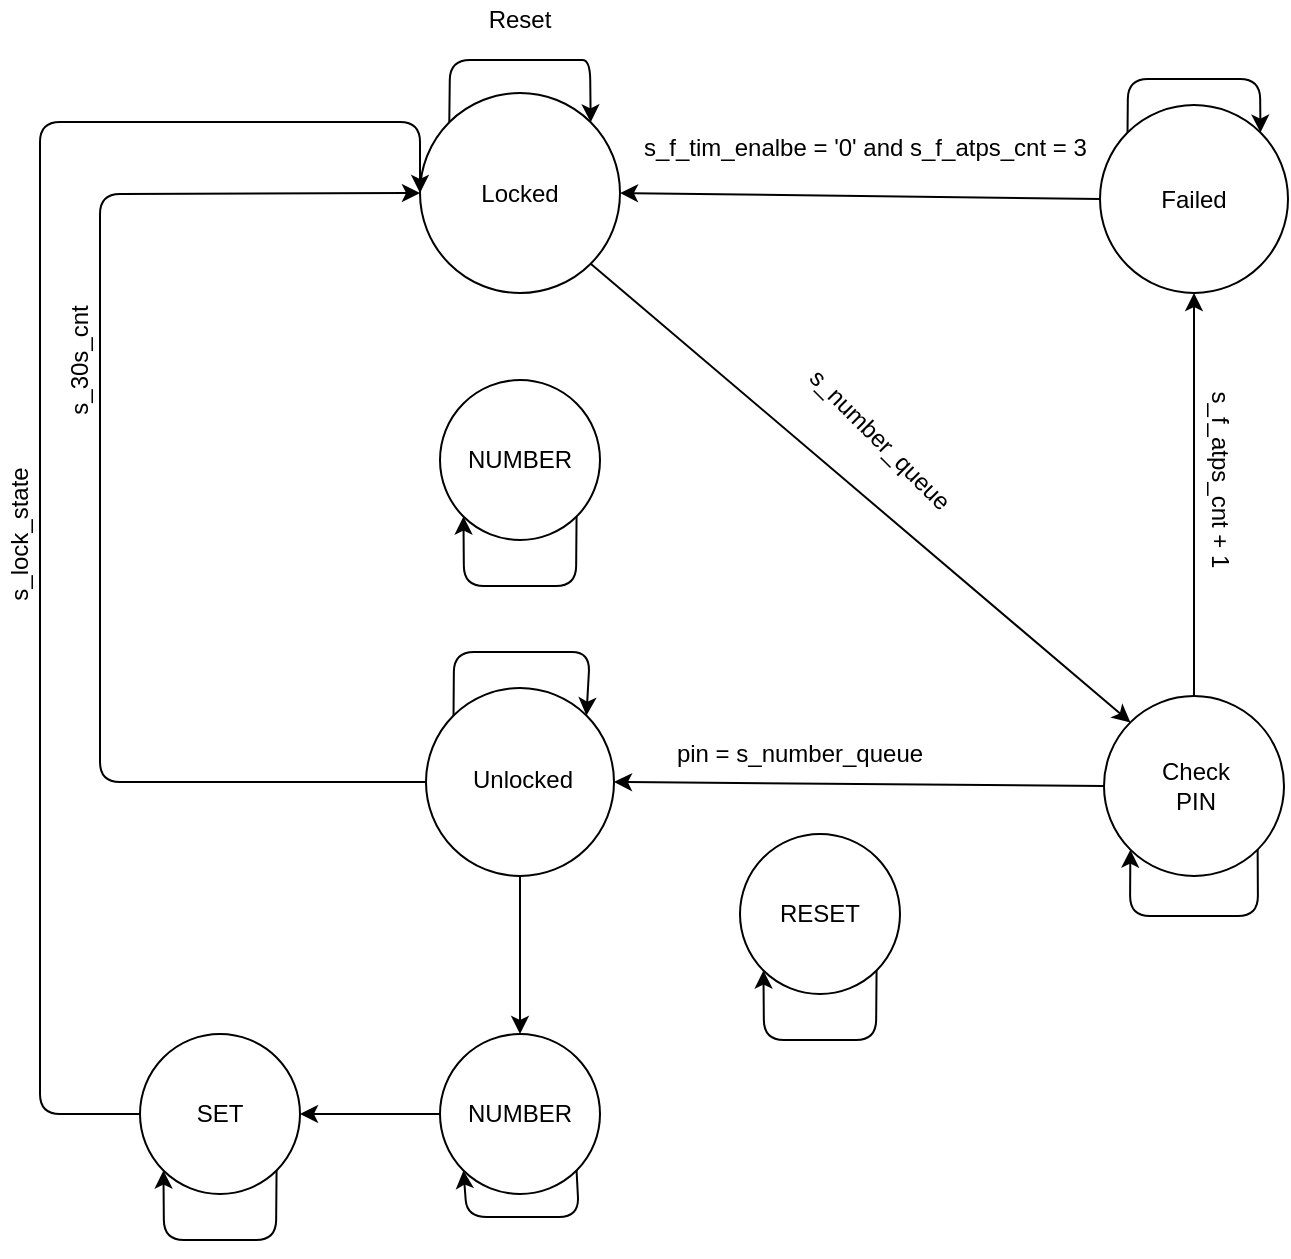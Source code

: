 <mxfile version="14.6.6" type="device"><diagram id="kTqdRTroyTLqYMhmo1hW" name="Page-1"><mxGraphModel dx="1038" dy="548" grid="1" gridSize="10" guides="1" tooltips="1" connect="1" arrows="1" fold="1" page="1" pageScale="1" pageWidth="1169" pageHeight="1654" math="0" shadow="0"><root><mxCell id="0"/><mxCell id="1" parent="0"/><mxCell id="WSciG-yNPP02pzn8_A1z-2" value="" style="ellipse;whiteSpace=wrap;html=1;aspect=fixed;" parent="1" vertex="1"><mxGeometry x="340" y="76.5" width="100" height="100" as="geometry"/></mxCell><mxCell id="WSciG-yNPP02pzn8_A1z-3" value="Locked" style="text;html=1;strokeColor=none;fillColor=none;align=center;verticalAlign=middle;whiteSpace=wrap;rounded=0;" parent="1" vertex="1"><mxGeometry x="370" y="116.5" width="40" height="20" as="geometry"/></mxCell><mxCell id="WSciG-yNPP02pzn8_A1z-4" value="" style="ellipse;whiteSpace=wrap;html=1;aspect=fixed;" parent="1" vertex="1"><mxGeometry x="680" y="82.5" width="94" height="94" as="geometry"/></mxCell><mxCell id="WSciG-yNPP02pzn8_A1z-5" value="Failed" style="text;html=1;strokeColor=none;fillColor=none;align=center;verticalAlign=middle;whiteSpace=wrap;rounded=0;" parent="1" vertex="1"><mxGeometry x="707" y="119.5" width="40" height="20" as="geometry"/></mxCell><mxCell id="WSciG-yNPP02pzn8_A1z-6" value="" style="endArrow=classic;html=1;exitX=0;exitY=0;exitDx=0;exitDy=0;entryX=1;entryY=0;entryDx=0;entryDy=0;" parent="1" source="WSciG-yNPP02pzn8_A1z-2" target="WSciG-yNPP02pzn8_A1z-2" edge="1"><mxGeometry width="50" height="50" relative="1" as="geometry"><mxPoint x="396" y="380" as="sourcePoint"/><mxPoint x="446" y="330" as="targetPoint"/><Array as="points"><mxPoint x="355" y="60"/><mxPoint x="382" y="60"/><mxPoint x="410" y="60"/><mxPoint x="425" y="60"/></Array></mxGeometry></mxCell><mxCell id="YlftoTcmeY7BMVmUVoqY-3" style="edgeStyle=orthogonalEdgeStyle;rounded=0;orthogonalLoop=1;jettySize=auto;html=1;exitX=0.5;exitY=0;exitDx=0;exitDy=0;entryX=0.5;entryY=1;entryDx=0;entryDy=0;" edge="1" parent="1" source="WSciG-yNPP02pzn8_A1z-8" target="WSciG-yNPP02pzn8_A1z-4"><mxGeometry relative="1" as="geometry"/></mxCell><mxCell id="WSciG-yNPP02pzn8_A1z-8" value="" style="ellipse;whiteSpace=wrap;html=1;aspect=fixed;" parent="1" vertex="1"><mxGeometry x="682" y="378" width="90" height="90" as="geometry"/></mxCell><mxCell id="WSciG-yNPP02pzn8_A1z-9" value="Check PIN" style="text;html=1;strokeColor=none;fillColor=none;align=center;verticalAlign=middle;whiteSpace=wrap;rounded=0;" parent="1" vertex="1"><mxGeometry x="708" y="413" width="40" height="20" as="geometry"/></mxCell><mxCell id="YlftoTcmeY7BMVmUVoqY-20" style="edgeStyle=orthogonalEdgeStyle;rounded=0;orthogonalLoop=1;jettySize=auto;html=1;exitX=0.5;exitY=1;exitDx=0;exitDy=0;entryX=0.5;entryY=0;entryDx=0;entryDy=0;" edge="1" parent="1" source="WSciG-yNPP02pzn8_A1z-12" target="YlftoTcmeY7BMVmUVoqY-7"><mxGeometry relative="1" as="geometry"/></mxCell><mxCell id="WSciG-yNPP02pzn8_A1z-12" value="" style="ellipse;whiteSpace=wrap;html=1;aspect=fixed;" parent="1" vertex="1"><mxGeometry x="343" y="374" width="94" height="94" as="geometry"/></mxCell><mxCell id="WSciG-yNPP02pzn8_A1z-13" value="Unlocked" style="text;html=1;strokeColor=none;fillColor=none;align=center;verticalAlign=middle;whiteSpace=wrap;rounded=0;" parent="1" vertex="1"><mxGeometry x="370" y="413" width="43" height="13" as="geometry"/></mxCell><mxCell id="WSciG-yNPP02pzn8_A1z-18" value="" style="endArrow=classic;html=1;exitX=0;exitY=0;exitDx=0;exitDy=0;entryX=1;entryY=0;entryDx=0;entryDy=0;" parent="1" source="WSciG-yNPP02pzn8_A1z-4" target="WSciG-yNPP02pzn8_A1z-4" edge="1"><mxGeometry width="50" height="50" relative="1" as="geometry"><mxPoint x="687" y="49.5" as="sourcePoint"/><mxPoint x="737" y="-0.5" as="targetPoint"/><Array as="points"><mxPoint x="694" y="69.5"/><mxPoint x="727" y="69.5"/><mxPoint x="760" y="69.5"/></Array></mxGeometry></mxCell><mxCell id="WSciG-yNPP02pzn8_A1z-19" value="" style="endArrow=classic;html=1;exitX=0;exitY=0;exitDx=0;exitDy=0;entryX=1;entryY=0;entryDx=0;entryDy=0;" parent="1" source="WSciG-yNPP02pzn8_A1z-12" target="WSciG-yNPP02pzn8_A1z-12" edge="1"><mxGeometry width="50" height="50" relative="1" as="geometry"><mxPoint x="197" y="176" as="sourcePoint"/><mxPoint x="247" y="126" as="targetPoint"/><Array as="points"><mxPoint x="357" y="356"/><mxPoint x="397" y="356"/><mxPoint x="425" y="356"/></Array></mxGeometry></mxCell><mxCell id="WSciG-yNPP02pzn8_A1z-20" value="" style="endArrow=classic;html=1;entryX=1;entryY=0.5;entryDx=0;entryDy=0;exitX=0;exitY=0.5;exitDx=0;exitDy=0;" parent="1" source="WSciG-yNPP02pzn8_A1z-8" target="WSciG-yNPP02pzn8_A1z-12" edge="1"><mxGeometry width="50" height="50" relative="1" as="geometry"><mxPoint x="504" y="510" as="sourcePoint"/><mxPoint x="554" y="460" as="targetPoint"/></mxGeometry></mxCell><mxCell id="WSciG-yNPP02pzn8_A1z-21" value="pin = s_number_queue" style="text;html=1;strokeColor=none;fillColor=none;align=center;verticalAlign=middle;whiteSpace=wrap;rounded=0;" parent="1" vertex="1"><mxGeometry x="450" y="397" width="160" height="20" as="geometry"/></mxCell><mxCell id="WSciG-yNPP02pzn8_A1z-23" value="s_f_atps_cnt + 1" style="text;html=1;strokeColor=none;fillColor=none;align=center;verticalAlign=middle;whiteSpace=wrap;rounded=0;rotation=90;" parent="1" vertex="1"><mxGeometry x="690" y="260" width="100" height="20" as="geometry"/></mxCell><mxCell id="WSciG-yNPP02pzn8_A1z-26" value="" style="endArrow=classic;html=1;exitX=1;exitY=1;exitDx=0;exitDy=0;entryX=0;entryY=1;entryDx=0;entryDy=0;" parent="1" source="WSciG-yNPP02pzn8_A1z-8" target="WSciG-yNPP02pzn8_A1z-8" edge="1"><mxGeometry width="50" height="50" relative="1" as="geometry"><mxPoint x="548" y="438" as="sourcePoint"/><mxPoint x="598" y="388" as="targetPoint"/><Array as="points"><mxPoint x="759" y="488"/><mxPoint x="727" y="488"/><mxPoint x="695" y="488"/></Array></mxGeometry></mxCell><mxCell id="WSciG-yNPP02pzn8_A1z-30" value="" style="endArrow=classic;html=1;exitX=1;exitY=1;exitDx=0;exitDy=0;entryX=0;entryY=0;entryDx=0;entryDy=0;" parent="1" source="WSciG-yNPP02pzn8_A1z-2" target="WSciG-yNPP02pzn8_A1z-8" edge="1"><mxGeometry width="50" height="50" relative="1" as="geometry"><mxPoint x="400" y="350" as="sourcePoint"/><mxPoint x="480" y="190" as="targetPoint"/></mxGeometry></mxCell><mxCell id="WSciG-yNPP02pzn8_A1z-31" value="" style="endArrow=classic;html=1;entryX=1;entryY=0.5;entryDx=0;entryDy=0;exitX=0;exitY=0.5;exitDx=0;exitDy=0;" parent="1" source="WSciG-yNPP02pzn8_A1z-4" target="WSciG-yNPP02pzn8_A1z-2" edge="1"><mxGeometry width="50" height="50" relative="1" as="geometry"><mxPoint x="380" y="310" as="sourcePoint"/><mxPoint x="430" y="260" as="targetPoint"/></mxGeometry></mxCell><mxCell id="WSciG-yNPP02pzn8_A1z-32" value="" style="endArrow=classic;html=1;exitX=0;exitY=0.5;exitDx=0;exitDy=0;entryX=0;entryY=0.5;entryDx=0;entryDy=0;" parent="1" source="WSciG-yNPP02pzn8_A1z-12" target="WSciG-yNPP02pzn8_A1z-2" edge="1"><mxGeometry width="50" height="50" relative="1" as="geometry"><mxPoint x="350" y="260" as="sourcePoint"/><mxPoint x="200" y="120" as="targetPoint"/><Array as="points"><mxPoint x="180" y="421"/><mxPoint x="180" y="370"/><mxPoint x="180" y="335"/><mxPoint x="180" y="127"/></Array></mxGeometry></mxCell><mxCell id="WSciG-yNPP02pzn8_A1z-33" value="s_number_queue" style="text;html=1;strokeColor=none;fillColor=none;align=center;verticalAlign=middle;whiteSpace=wrap;rounded=0;rotation=45;" parent="1" vertex="1"><mxGeometry x="550" y="240" width="40" height="20" as="geometry"/></mxCell><mxCell id="WSciG-yNPP02pzn8_A1z-36" value="Reset" style="text;html=1;strokeColor=none;fillColor=none;align=center;verticalAlign=middle;whiteSpace=wrap;rounded=0;" parent="1" vertex="1"><mxGeometry x="370" y="30" width="40" height="20" as="geometry"/></mxCell><mxCell id="WSciG-yNPP02pzn8_A1z-38" value="s_30s_cnt" style="text;html=1;strokeColor=none;fillColor=none;align=center;verticalAlign=middle;whiteSpace=wrap;rounded=0;rotation=-90;" parent="1" vertex="1"><mxGeometry x="150" y="200" width="40" height="20" as="geometry"/></mxCell><mxCell id="WSciG-yNPP02pzn8_A1z-39" value="" style="ellipse;whiteSpace=wrap;html=1;aspect=fixed;" parent="1" vertex="1"><mxGeometry x="200" y="547" width="80" height="80" as="geometry"/></mxCell><mxCell id="WSciG-yNPP02pzn8_A1z-40" value="SET" style="text;html=1;strokeColor=none;fillColor=none;align=center;verticalAlign=middle;whiteSpace=wrap;rounded=0;" parent="1" vertex="1"><mxGeometry x="220" y="577" width="40" height="20" as="geometry"/></mxCell><mxCell id="WSciG-yNPP02pzn8_A1z-43" value="" style="endArrow=classic;html=1;exitX=1;exitY=1;exitDx=0;exitDy=0;entryX=0;entryY=1;entryDx=0;entryDy=0;" parent="1" source="WSciG-yNPP02pzn8_A1z-39" target="WSciG-yNPP02pzn8_A1z-39" edge="1"><mxGeometry width="50" height="50" relative="1" as="geometry"><mxPoint x="269.82" y="617.0" as="sourcePoint"/><mxPoint x="149" y="680.18" as="targetPoint"/><Array as="points"><mxPoint x="268" y="650"/><mxPoint x="212" y="650"/></Array></mxGeometry></mxCell><mxCell id="WSciG-yNPP02pzn8_A1z-47" value="" style="endArrow=classic;html=1;exitX=0;exitY=0.5;exitDx=0;exitDy=0;entryX=0;entryY=0.5;entryDx=0;entryDy=0;" parent="1" source="WSciG-yNPP02pzn8_A1z-39" target="WSciG-yNPP02pzn8_A1z-2" edge="1"><mxGeometry width="50" height="50" relative="1" as="geometry"><mxPoint x="460" y="330" as="sourcePoint"/><mxPoint x="510" y="280" as="targetPoint"/><Array as="points"><mxPoint x="150" y="587"/><mxPoint x="150" y="500"/><mxPoint x="150" y="91"/><mxPoint x="340" y="91"/></Array></mxGeometry></mxCell><mxCell id="WSciG-yNPP02pzn8_A1z-48" value="s_lock_state" style="text;html=1;strokeColor=none;fillColor=none;align=center;verticalAlign=middle;whiteSpace=wrap;rounded=0;rotation=-90;" parent="1" vertex="1"><mxGeometry x="120" y="287" width="40" height="20" as="geometry"/></mxCell><mxCell id="YlftoTcmeY7BMVmUVoqY-1" value="s_f_tim_enalbe = '0' and s_f_atps_cnt = 3" style="text;whiteSpace=wrap;html=1;" vertex="1" parent="1"><mxGeometry x="450" y="89.5" width="250" height="30" as="geometry"/></mxCell><mxCell id="YlftoTcmeY7BMVmUVoqY-19" style="edgeStyle=orthogonalEdgeStyle;rounded=0;orthogonalLoop=1;jettySize=auto;html=1;exitX=0;exitY=0.5;exitDx=0;exitDy=0;entryX=1;entryY=0.5;entryDx=0;entryDy=0;" edge="1" parent="1" source="YlftoTcmeY7BMVmUVoqY-7" target="WSciG-yNPP02pzn8_A1z-39"><mxGeometry relative="1" as="geometry"/></mxCell><mxCell id="YlftoTcmeY7BMVmUVoqY-7" value="" style="ellipse;whiteSpace=wrap;html=1;aspect=fixed;" vertex="1" parent="1"><mxGeometry x="350" y="547" width="80" height="80" as="geometry"/></mxCell><mxCell id="YlftoTcmeY7BMVmUVoqY-8" value="NUMBER" style="text;html=1;strokeColor=none;fillColor=none;align=center;verticalAlign=middle;whiteSpace=wrap;rounded=0;" vertex="1" parent="1"><mxGeometry x="370" y="577" width="40" height="20" as="geometry"/></mxCell><mxCell id="YlftoTcmeY7BMVmUVoqY-9" value="" style="endArrow=classic;html=1;exitX=1;exitY=1;exitDx=0;exitDy=0;entryX=0;entryY=1;entryDx=0;entryDy=0;" edge="1" parent="1" source="YlftoTcmeY7BMVmUVoqY-7" target="YlftoTcmeY7BMVmUVoqY-7"><mxGeometry width="50" height="50" relative="1" as="geometry"><mxPoint x="431.32" y="605.5" as="sourcePoint"/><mxPoint x="310.5" y="668.68" as="targetPoint"/><Array as="points"><mxPoint x="419.5" y="638.5"/><mxPoint x="363.5" y="638.5"/></Array></mxGeometry></mxCell><mxCell id="YlftoTcmeY7BMVmUVoqY-10" value="" style="ellipse;whiteSpace=wrap;html=1;aspect=fixed;" vertex="1" parent="1"><mxGeometry x="500" y="447" width="80" height="80" as="geometry"/></mxCell><mxCell id="YlftoTcmeY7BMVmUVoqY-11" value="RESET" style="text;html=1;strokeColor=none;fillColor=none;align=center;verticalAlign=middle;whiteSpace=wrap;rounded=0;" vertex="1" parent="1"><mxGeometry x="520" y="477" width="40" height="20" as="geometry"/></mxCell><mxCell id="YlftoTcmeY7BMVmUVoqY-12" value="" style="endArrow=classic;html=1;exitX=1;exitY=1;exitDx=0;exitDy=0;entryX=0;entryY=1;entryDx=0;entryDy=0;" edge="1" parent="1" source="YlftoTcmeY7BMVmUVoqY-10" target="YlftoTcmeY7BMVmUVoqY-10"><mxGeometry width="50" height="50" relative="1" as="geometry"><mxPoint x="579.82" y="517.0" as="sourcePoint"/><mxPoint x="459" y="580.18" as="targetPoint"/><Array as="points"><mxPoint x="568" y="550"/><mxPoint x="512" y="550"/></Array></mxGeometry></mxCell><mxCell id="YlftoTcmeY7BMVmUVoqY-13" style="edgeStyle=orthogonalEdgeStyle;rounded=0;orthogonalLoop=1;jettySize=auto;html=1;exitX=0.5;exitY=1;exitDx=0;exitDy=0;" edge="1" parent="1" source="YlftoTcmeY7BMVmUVoqY-8" target="YlftoTcmeY7BMVmUVoqY-8"><mxGeometry relative="1" as="geometry"/></mxCell><mxCell id="YlftoTcmeY7BMVmUVoqY-14" value="" style="ellipse;whiteSpace=wrap;html=1;aspect=fixed;" vertex="1" parent="1"><mxGeometry x="350" y="220" width="80" height="80" as="geometry"/></mxCell><mxCell id="YlftoTcmeY7BMVmUVoqY-15" value="NUMBER" style="text;html=1;strokeColor=none;fillColor=none;align=center;verticalAlign=middle;whiteSpace=wrap;rounded=0;" vertex="1" parent="1"><mxGeometry x="370" y="250" width="40" height="20" as="geometry"/></mxCell><mxCell id="YlftoTcmeY7BMVmUVoqY-16" value="" style="endArrow=classic;html=1;exitX=1;exitY=1;exitDx=0;exitDy=0;entryX=0;entryY=1;entryDx=0;entryDy=0;" edge="1" parent="1" source="YlftoTcmeY7BMVmUVoqY-14" target="YlftoTcmeY7BMVmUVoqY-14"><mxGeometry width="50" height="50" relative="1" as="geometry"><mxPoint x="429.82" y="290.0" as="sourcePoint"/><mxPoint x="309" y="353.18" as="targetPoint"/><Array as="points"><mxPoint x="418" y="323"/><mxPoint x="362" y="323"/></Array></mxGeometry></mxCell><mxCell id="YlftoTcmeY7BMVmUVoqY-17" style="edgeStyle=orthogonalEdgeStyle;rounded=0;orthogonalLoop=1;jettySize=auto;html=1;exitX=0.5;exitY=1;exitDx=0;exitDy=0;" edge="1" parent="1" source="YlftoTcmeY7BMVmUVoqY-15" target="YlftoTcmeY7BMVmUVoqY-15"><mxGeometry relative="1" as="geometry"/></mxCell></root></mxGraphModel></diagram></mxfile>